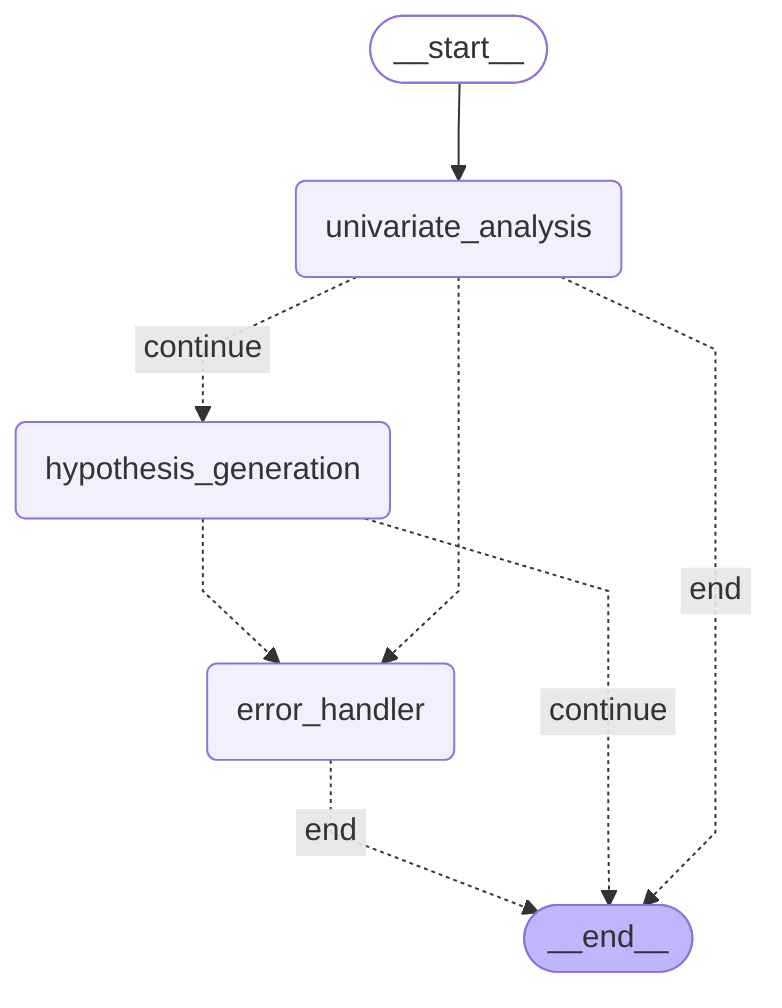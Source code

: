---
config:
  flowchart:
    curve: linear
---
graph TD;
	__start__([<p>__start__</p>]):::first
	univariate_analysis(univariate_analysis)
	hypothesis_generation(hypothesis_generation)
	error_handler(error_handler)
	__end__([<p>__end__</p>]):::last
	__start__ --> univariate_analysis;
	error_handler -. &nbsp;end&nbsp; .-> __end__;
	hypothesis_generation -. &nbsp;continue&nbsp; .-> __end__;
	hypothesis_generation -.-> error_handler;
	univariate_analysis -. &nbsp;end&nbsp; .-> __end__;
	univariate_analysis -.-> error_handler;
	univariate_analysis -. &nbsp;continue&nbsp; .-> hypothesis_generation;
	classDef default fill:#f2f0ff,line-height:1.2
	classDef first fill-opacity:0
	classDef last fill:#bfb6fc